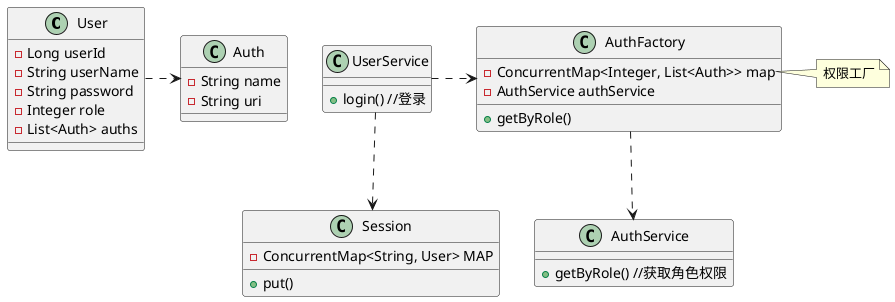 @startuml
'https://plantuml.com/class-diagram

class User {
- Long userId
- String userName
- String password
- Integer role
- List<Auth> auths
}

class Auth {
- String name
- String uri
}

User -right..> Auth
UserService ..> Session
UserService -right..> AuthFactory
AuthFactory ..> AuthService

note right of AuthFactory::"map"
    权限工厂
end note

class UserService {
+ login() //登录
}

class AuthFactory {
- ConcurrentMap<Integer, List<Auth>> map
- AuthService authService
+ getByRole()
 }

class AuthService {
 + getByRole() //获取角色权限
 }

class Session {
- ConcurrentMap<String, User> MAP
+ put()
}

@enduml